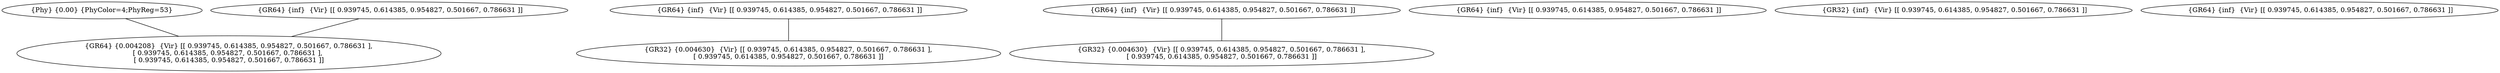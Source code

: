 graph G {
FileName="/home/venkat/IF-DV/Rohit/regAlloc/ML-Register-Allocation/sample/data/bubbleSortdevS/level-O0-llfiles/bublesort.ll";
Function="swap";
Registers=164;
53 [label=" {Phy} {0.00} {PhyColor=4;PhyReg=53} "];
53--168
166 [label=" {GR64} {inf}  {Vir} [[ 0.939745, 0.614385, 0.954827, 0.501667, 0.786631 ]]"];
166 -- 168;
168 [label=" {GR64} {0.004208}  {Vir} [[ 0.939745, 0.614385, 0.954827, 0.501667, 0.786631 ], 
[ 0.939745, 0.614385, 0.954827, 0.501667, 0.786631 ], 
[ 0.939745, 0.614385, 0.954827, 0.501667, 0.786631 ]]"];
171 [label=" {GR64} {inf}  {Vir} [[ 0.939745, 0.614385, 0.954827, 0.501667, 0.786631 ]]"];
171 -- 172;
172 [label=" {GR32} {0.004630}  {Vir} [[ 0.939745, 0.614385, 0.954827, 0.501667, 0.786631 ], 
[ 0.939745, 0.614385, 0.954827, 0.501667, 0.786631 ]]"];
175 [label=" {GR64} {inf}  {Vir} [[ 0.939745, 0.614385, 0.954827, 0.501667, 0.786631 ]]"];
175 -- 177;
177 [label=" {GR32} {0.004630}  {Vir} [[ 0.939745, 0.614385, 0.954827, 0.501667, 0.786631 ], 
[ 0.939745, 0.614385, 0.954827, 0.501667, 0.786631 ]]"];
178 [label=" {GR64} {inf}  {Vir} [[ 0.939745, 0.614385, 0.954827, 0.501667, 0.786631 ]]"];
181 [label=" {GR32} {inf}  {Vir} [[ 0.939745, 0.614385, 0.954827, 0.501667, 0.786631 ]]"];
182 [label=" {GR64} {inf}  {Vir} [[ 0.939745, 0.614385, 0.954827, 0.501667, 0.786631 ]]"];
}